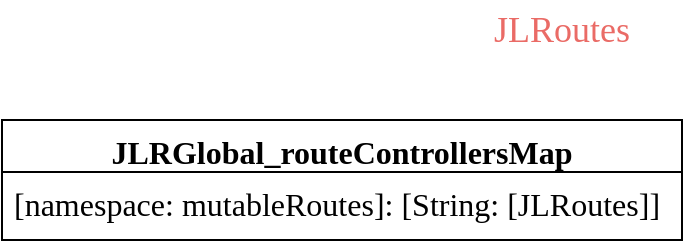 <mxfile version="21.6.8" type="github">
  <diagram name="第 1 页" id="x82_LA83ciAqN6GJa8_j">
    <mxGraphModel dx="668" dy="1054" grid="1" gridSize="10" guides="1" tooltips="1" connect="1" arrows="1" fold="1" page="0" pageScale="1" pageWidth="850" pageHeight="1100" math="0" shadow="0">
      <root>
        <mxCell id="0" />
        <mxCell id="1" parent="0" />
        <mxCell id="TY6RuBEEMv1Jgl18mB2E-1" value="JLRGlobal_routeControllersMap" style="swimlane;fontStyle=1;align=center;verticalAlign=top;childLayout=stackLayout;horizontal=1;startSize=26;horizontalStack=0;resizeParent=1;resizeParentMax=0;resizeLast=0;collapsible=1;marginBottom=0;whiteSpace=wrap;html=1;fontSize=16;fontFamily=Times New Roman;" vertex="1" parent="1">
          <mxGeometry x="10" y="440" width="340" height="60" as="geometry">
            <mxRectangle x="10" y="440" width="100" height="30" as="alternateBounds" />
          </mxGeometry>
        </mxCell>
        <mxCell id="TY6RuBEEMv1Jgl18mB2E-2" value="[namespace: mutableRoutes]: [String: [JLRoutes]]" style="text;strokeColor=none;fillColor=none;align=left;verticalAlign=top;spacingLeft=4;spacingRight=4;overflow=hidden;rotatable=0;points=[[0,0.5],[1,0.5]];portConstraint=eastwest;whiteSpace=wrap;html=1;fontSize=16;fontFamily=Times New Roman;" vertex="1" parent="TY6RuBEEMv1Jgl18mB2E-1">
          <mxGeometry y="26" width="340" height="34" as="geometry" />
        </mxCell>
        <mxCell id="TY6RuBEEMv1Jgl18mB2E-10" value="JLRoutes" style="text;html=1;strokeColor=none;fillColor=none;align=center;verticalAlign=middle;whiteSpace=wrap;rounded=0;fontFamily=Times New Roman;fontSize=18;fontColor=#EA6B66;" vertex="1" parent="1">
          <mxGeometry x="260" y="380" width="60" height="30" as="geometry" />
        </mxCell>
      </root>
    </mxGraphModel>
  </diagram>
</mxfile>
